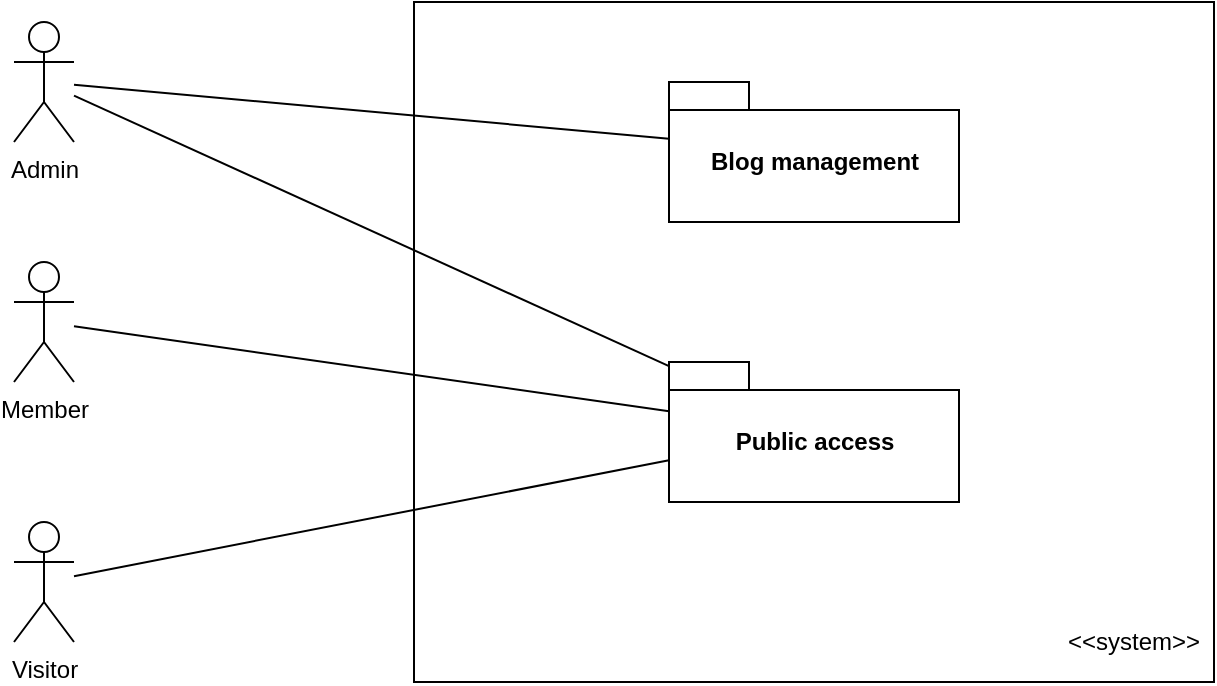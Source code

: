 <mxfile version="12.6.5" type="device"><diagram id="q2q2nR5vr63tVJYibDEF" name="Page-1"><mxGraphModel dx="1088" dy="809" grid="1" gridSize="10" guides="1" tooltips="1" connect="1" arrows="1" fold="1" page="1" pageScale="1" pageWidth="827" pageHeight="1169" math="0" shadow="0"><root><mxCell id="0"/><mxCell id="1" parent="0"/><mxCell id="6L1fSz4X-xeIo3S25jwt-1" value="" style="rounded=0;whiteSpace=wrap;html=1;" vertex="1" parent="1"><mxGeometry x="280" y="40" width="400" height="340" as="geometry"/></mxCell><mxCell id="6L1fSz4X-xeIo3S25jwt-2" value="&amp;lt;&amp;lt;system&amp;gt;&amp;gt;" style="text;html=1;strokeColor=none;fillColor=none;align=center;verticalAlign=middle;whiteSpace=wrap;rounded=0;" vertex="1" parent="1"><mxGeometry x="620" y="350" width="40" height="20" as="geometry"/></mxCell><mxCell id="6L1fSz4X-xeIo3S25jwt-4" value="Admin" style="shape=umlActor;verticalLabelPosition=bottom;labelBackgroundColor=#ffffff;verticalAlign=top;html=1;" vertex="1" parent="1"><mxGeometry x="80" y="50" width="30" height="60" as="geometry"/></mxCell><mxCell id="6L1fSz4X-xeIo3S25jwt-5" value="Member" style="shape=umlActor;verticalLabelPosition=bottom;labelBackgroundColor=#ffffff;verticalAlign=top;html=1;" vertex="1" parent="1"><mxGeometry x="80" y="170" width="30" height="60" as="geometry"/></mxCell><mxCell id="6L1fSz4X-xeIo3S25jwt-6" value="Visitor" style="shape=umlActor;verticalLabelPosition=bottom;labelBackgroundColor=#ffffff;verticalAlign=top;html=1;" vertex="1" parent="1"><mxGeometry x="80" y="300" width="30" height="60" as="geometry"/></mxCell><mxCell id="6L1fSz4X-xeIo3S25jwt-7" value="Blog management" style="shape=folder;fontStyle=1;spacingTop=10;tabWidth=40;tabHeight=14;tabPosition=left;html=1;" vertex="1" parent="1"><mxGeometry x="407.5" y="80" width="145" height="70" as="geometry"/></mxCell><mxCell id="6L1fSz4X-xeIo3S25jwt-8" value="Public access" style="shape=folder;fontStyle=1;spacingTop=10;tabWidth=40;tabHeight=14;tabPosition=left;html=1;" vertex="1" parent="1"><mxGeometry x="407.5" y="220" width="145" height="70" as="geometry"/></mxCell><mxCell id="6L1fSz4X-xeIo3S25jwt-9" value="" style="endArrow=none;html=1;" edge="1" parent="1" source="6L1fSz4X-xeIo3S25jwt-4" target="6L1fSz4X-xeIo3S25jwt-7"><mxGeometry width="50" height="50" relative="1" as="geometry"><mxPoint x="190" y="150" as="sourcePoint"/><mxPoint x="240" y="100" as="targetPoint"/></mxGeometry></mxCell><mxCell id="6L1fSz4X-xeIo3S25jwt-10" value="" style="endArrow=none;html=1;" edge="1" parent="1" source="6L1fSz4X-xeIo3S25jwt-5" target="6L1fSz4X-xeIo3S25jwt-8"><mxGeometry width="50" height="50" relative="1" as="geometry"><mxPoint x="120" y="91.364" as="sourcePoint"/><mxPoint x="417.5" y="118.409" as="targetPoint"/></mxGeometry></mxCell><mxCell id="6L1fSz4X-xeIo3S25jwt-11" value="" style="endArrow=none;html=1;" edge="1" parent="1" source="6L1fSz4X-xeIo3S25jwt-6" target="6L1fSz4X-xeIo3S25jwt-8"><mxGeometry width="50" height="50" relative="1" as="geometry"><mxPoint x="130" y="101.364" as="sourcePoint"/><mxPoint x="427.5" y="128.409" as="targetPoint"/></mxGeometry></mxCell><mxCell id="6L1fSz4X-xeIo3S25jwt-12" value="" style="endArrow=none;html=1;" edge="1" parent="1" source="6L1fSz4X-xeIo3S25jwt-4" target="6L1fSz4X-xeIo3S25jwt-8"><mxGeometry width="50" height="50" relative="1" as="geometry"><mxPoint x="140" y="111.364" as="sourcePoint"/><mxPoint x="437.5" y="138.409" as="targetPoint"/></mxGeometry></mxCell></root></mxGraphModel></diagram></mxfile>